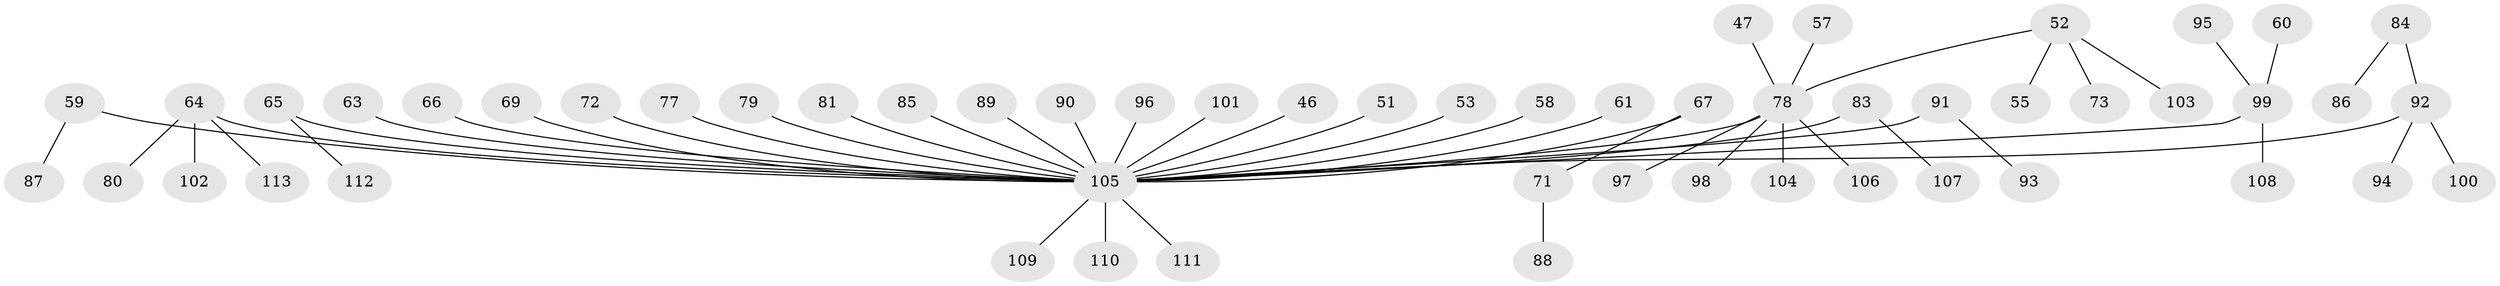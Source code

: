 // original degree distribution, {7: 0.008849557522123894, 6: 0.02654867256637168, 4: 0.061946902654867256, 5: 0.05309734513274336, 3: 0.08849557522123894, 1: 0.5398230088495575, 2: 0.22123893805309736}
// Generated by graph-tools (version 1.1) at 2025/53/03/09/25 04:53:50]
// undirected, 56 vertices, 55 edges
graph export_dot {
graph [start="1"]
  node [color=gray90,style=filled];
  46;
  47;
  51;
  52 [super="+34+32"];
  53;
  55;
  57;
  58;
  59;
  60;
  61;
  63;
  64 [super="+43"];
  65;
  66;
  67;
  69;
  71;
  72;
  73;
  77;
  78 [super="+49+16"];
  79;
  80;
  81;
  83;
  84 [super="+75"];
  85;
  86;
  87;
  88;
  89;
  90;
  91;
  92 [super="+30+70+74"];
  93;
  94;
  95;
  96 [super="+23"];
  97;
  98;
  99 [super="+21"];
  100;
  101;
  102;
  103;
  104;
  105 [super="+76+68+41+38+10+39+33+50+48+36+45+54+62+82"];
  106;
  107;
  108;
  109;
  110;
  111;
  112;
  113;
  46 -- 105;
  47 -- 78;
  51 -- 105;
  52 -- 55;
  52 -- 103;
  52 -- 73;
  52 -- 78;
  53 -- 105;
  57 -- 78;
  58 -- 105;
  59 -- 87;
  59 -- 105;
  60 -- 99;
  61 -- 105;
  63 -- 105;
  64 -- 113;
  64 -- 80;
  64 -- 102;
  64 -- 105;
  65 -- 112;
  65 -- 105;
  66 -- 105;
  67 -- 71;
  67 -- 105;
  69 -- 105;
  71 -- 88;
  72 -- 105;
  77 -- 105;
  78 -- 97;
  78 -- 98;
  78 -- 104;
  78 -- 106;
  78 -- 105;
  79 -- 105;
  81 -- 105;
  83 -- 107;
  83 -- 105;
  84 -- 86;
  84 -- 92;
  85 -- 105;
  89 -- 105;
  90 -- 105;
  91 -- 93;
  91 -- 105;
  92 -- 94;
  92 -- 105;
  92 -- 100;
  95 -- 99;
  96 -- 105;
  99 -- 108;
  99 -- 105;
  101 -- 105;
  105 -- 109;
  105 -- 110;
  105 -- 111;
}
